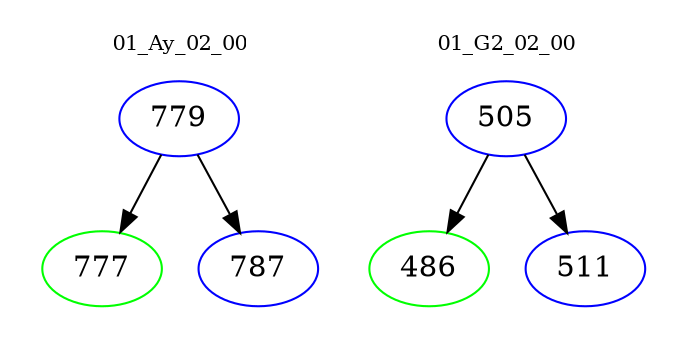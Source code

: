 digraph{
subgraph cluster_0 {
color = white
label = "01_Ay_02_00";
fontsize=10;
T0_779 [label="779", color="blue"]
T0_779 -> T0_777 [color="black"]
T0_777 [label="777", color="green"]
T0_779 -> T0_787 [color="black"]
T0_787 [label="787", color="blue"]
}
subgraph cluster_1 {
color = white
label = "01_G2_02_00";
fontsize=10;
T1_505 [label="505", color="blue"]
T1_505 -> T1_486 [color="black"]
T1_486 [label="486", color="green"]
T1_505 -> T1_511 [color="black"]
T1_511 [label="511", color="blue"]
}
}
